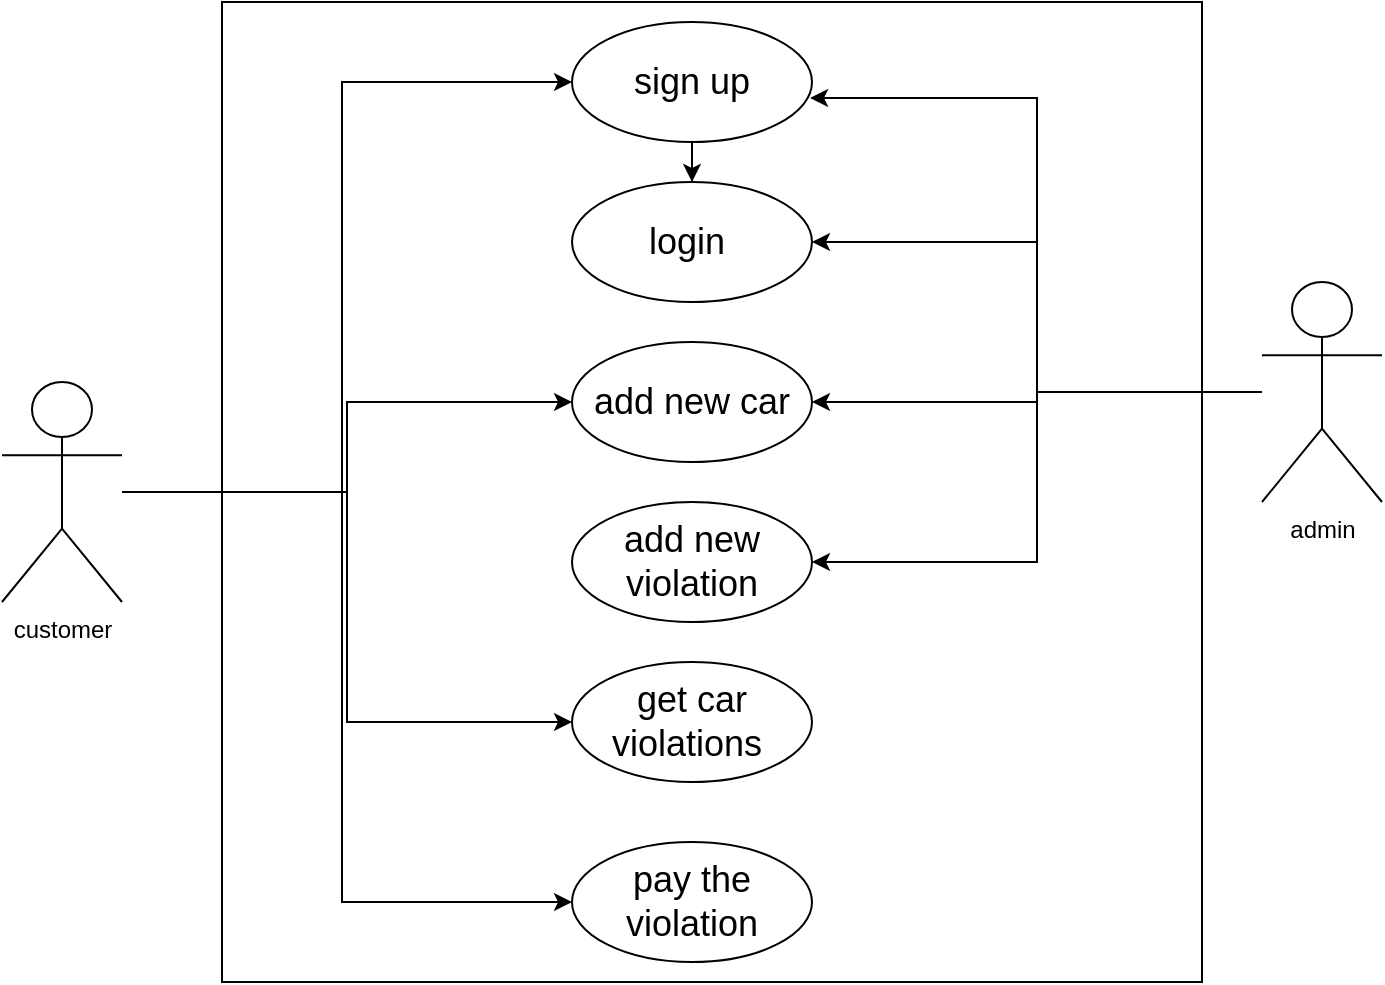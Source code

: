 <mxfile version="13.9.9" type="device"><diagram id="w9MIWC8jXWgkLohTWKXp" name="Page-1"><mxGraphModel dx="852" dy="486" grid="1" gridSize="10" guides="1" tooltips="1" connect="1" arrows="1" fold="1" page="1" pageScale="1" pageWidth="850" pageHeight="1100" math="0" shadow="0"><root><mxCell id="0"/><mxCell id="1" parent="0"/><mxCell id="sXNRPNAEcYAC1wkCrbyl-22" style="edgeStyle=orthogonalEdgeStyle;rounded=0;orthogonalLoop=1;jettySize=auto;html=1;" edge="1" parent="1" source="sXNRPNAEcYAC1wkCrbyl-1" target="sXNRPNAEcYAC1wkCrbyl-5"><mxGeometry relative="1" as="geometry"><Array as="points"><mxPoint x="290" y="425"/><mxPoint x="290" y="220"/></Array></mxGeometry></mxCell><mxCell id="sXNRPNAEcYAC1wkCrbyl-1" value="customer" style="shape=umlActor;verticalLabelPosition=bottom;verticalAlign=top;html=1;outlineConnect=0;" vertex="1" parent="1"><mxGeometry x="90" y="370" width="60" height="110" as="geometry"/></mxCell><mxCell id="sXNRPNAEcYAC1wkCrbyl-2" value="" style="whiteSpace=wrap;html=1;aspect=fixed;" vertex="1" parent="1"><mxGeometry x="200" y="180" width="490" height="490" as="geometry"/></mxCell><mxCell id="sXNRPNAEcYAC1wkCrbyl-5" value="&lt;font style=&quot;font-size: 18px&quot;&gt;login&amp;nbsp;&lt;/font&gt;" style="ellipse;whiteSpace=wrap;html=1;" vertex="1" parent="1"><mxGeometry x="375" y="270" width="120" height="60" as="geometry"/></mxCell><mxCell id="sXNRPNAEcYAC1wkCrbyl-29" style="edgeStyle=orthogonalEdgeStyle;rounded=0;orthogonalLoop=1;jettySize=auto;html=1;" edge="1" parent="1" source="sXNRPNAEcYAC1wkCrbyl-6" target="sXNRPNAEcYAC1wkCrbyl-5"><mxGeometry relative="1" as="geometry"/></mxCell><mxCell id="sXNRPNAEcYAC1wkCrbyl-6" value="&lt;font style=&quot;font-size: 18px&quot;&gt;sign up&lt;/font&gt;" style="ellipse;whiteSpace=wrap;html=1;" vertex="1" parent="1"><mxGeometry x="375" y="190" width="120" height="60" as="geometry"/></mxCell><mxCell id="sXNRPNAEcYAC1wkCrbyl-14" value="&lt;font style=&quot;font-size: 18px&quot;&gt;add new car&lt;/font&gt;" style="ellipse;whiteSpace=wrap;html=1;" vertex="1" parent="1"><mxGeometry x="375" y="350" width="120" height="60" as="geometry"/></mxCell><mxCell id="sXNRPNAEcYAC1wkCrbyl-15" value="&lt;font style=&quot;font-size: 18px&quot;&gt;add new violation&lt;/font&gt;" style="ellipse;whiteSpace=wrap;html=1;" vertex="1" parent="1"><mxGeometry x="375" y="430" width="120" height="60" as="geometry"/></mxCell><mxCell id="sXNRPNAEcYAC1wkCrbyl-16" value="&lt;font style=&quot;font-size: 18px&quot;&gt;get car violations&amp;nbsp;&lt;/font&gt;" style="ellipse;whiteSpace=wrap;html=1;" vertex="1" parent="1"><mxGeometry x="375" y="510" width="120" height="60" as="geometry"/></mxCell><mxCell id="sXNRPNAEcYAC1wkCrbyl-17" value="&lt;font style=&quot;font-size: 18px&quot;&gt;pay the violation&lt;/font&gt;" style="ellipse;whiteSpace=wrap;html=1;" vertex="1" parent="1"><mxGeometry x="375" y="600" width="120" height="60" as="geometry"/></mxCell><mxCell id="sXNRPNAEcYAC1wkCrbyl-19" style="edgeStyle=orthogonalEdgeStyle;rounded=0;orthogonalLoop=1;jettySize=auto;html=1;entryX=1;entryY=0.5;entryDx=0;entryDy=0;" edge="1" parent="1" source="sXNRPNAEcYAC1wkCrbyl-18" target="sXNRPNAEcYAC1wkCrbyl-5"><mxGeometry relative="1" as="geometry"/></mxCell><mxCell id="sXNRPNAEcYAC1wkCrbyl-20" style="edgeStyle=orthogonalEdgeStyle;rounded=0;orthogonalLoop=1;jettySize=auto;html=1;entryX=0.992;entryY=0.633;entryDx=0;entryDy=0;entryPerimeter=0;" edge="1" parent="1" source="sXNRPNAEcYAC1wkCrbyl-18" target="sXNRPNAEcYAC1wkCrbyl-6"><mxGeometry relative="1" as="geometry"/></mxCell><mxCell id="sXNRPNAEcYAC1wkCrbyl-21" style="edgeStyle=orthogonalEdgeStyle;rounded=0;orthogonalLoop=1;jettySize=auto;html=1;" edge="1" parent="1" source="sXNRPNAEcYAC1wkCrbyl-18" target="sXNRPNAEcYAC1wkCrbyl-14"><mxGeometry relative="1" as="geometry"/></mxCell><mxCell id="sXNRPNAEcYAC1wkCrbyl-30" style="edgeStyle=orthogonalEdgeStyle;rounded=0;orthogonalLoop=1;jettySize=auto;html=1;" edge="1" parent="1" source="sXNRPNAEcYAC1wkCrbyl-18" target="sXNRPNAEcYAC1wkCrbyl-15"><mxGeometry relative="1" as="geometry"/></mxCell><mxCell id="sXNRPNAEcYAC1wkCrbyl-18" value="admin" style="shape=umlActor;verticalLabelPosition=bottom;verticalAlign=top;html=1;outlineConnect=0;" vertex="1" parent="1"><mxGeometry x="720" y="320" width="60" height="110" as="geometry"/></mxCell><mxCell id="sXNRPNAEcYAC1wkCrbyl-23" style="edgeStyle=orthogonalEdgeStyle;rounded=0;orthogonalLoop=1;jettySize=auto;html=1;entryX=0;entryY=0.5;entryDx=0;entryDy=0;" edge="1" parent="1" source="sXNRPNAEcYAC1wkCrbyl-1" target="sXNRPNAEcYAC1wkCrbyl-16"><mxGeometry relative="1" as="geometry"/></mxCell><mxCell id="sXNRPNAEcYAC1wkCrbyl-24" style="edgeStyle=orthogonalEdgeStyle;rounded=0;orthogonalLoop=1;jettySize=auto;html=1;entryX=0;entryY=0.5;entryDx=0;entryDy=0;" edge="1" parent="1" source="sXNRPNAEcYAC1wkCrbyl-1" target="sXNRPNAEcYAC1wkCrbyl-6"><mxGeometry relative="1" as="geometry"><Array as="points"><mxPoint x="260" y="425"/><mxPoint x="260" y="220"/></Array></mxGeometry></mxCell><mxCell id="sXNRPNAEcYAC1wkCrbyl-26" style="edgeStyle=orthogonalEdgeStyle;rounded=0;orthogonalLoop=1;jettySize=auto;html=1;" edge="1" parent="1" source="sXNRPNAEcYAC1wkCrbyl-1" target="sXNRPNAEcYAC1wkCrbyl-17"><mxGeometry relative="1" as="geometry"><Array as="points"><mxPoint x="260" y="425"/><mxPoint x="260" y="630"/></Array></mxGeometry></mxCell><mxCell id="sXNRPNAEcYAC1wkCrbyl-27" style="edgeStyle=orthogonalEdgeStyle;rounded=0;orthogonalLoop=1;jettySize=auto;html=1;" edge="1" parent="1" source="sXNRPNAEcYAC1wkCrbyl-1" target="sXNRPNAEcYAC1wkCrbyl-14"><mxGeometry relative="1" as="geometry"/></mxCell></root></mxGraphModel></diagram></mxfile>